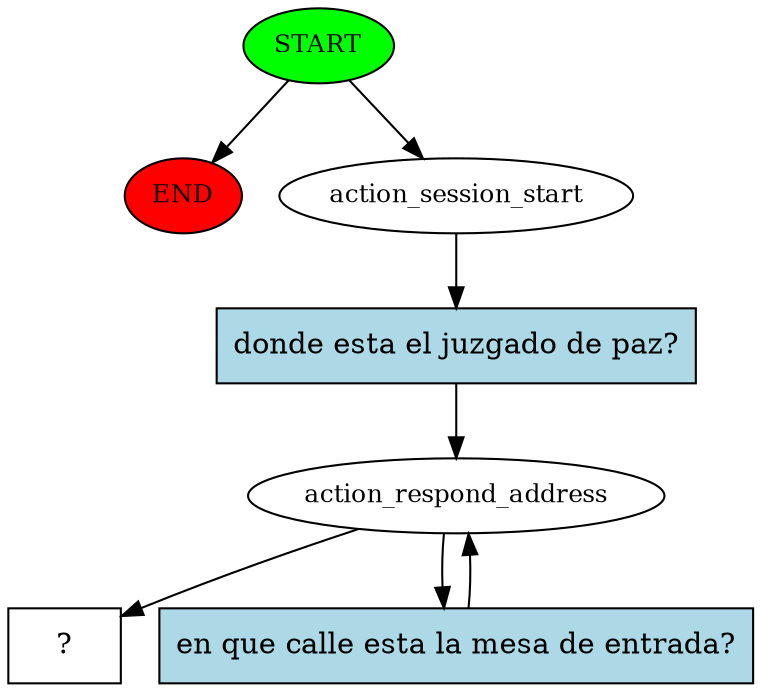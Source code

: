digraph  {
0 [class="start active", fillcolor=green, fontsize=12, label=START, style=filled];
"-1" [class=end, fillcolor=red, fontsize=12, label=END, style=filled];
1 [class=active, fontsize=12, label=action_session_start];
2 [class=active, fontsize=12, label=action_respond_address];
7 [class="intent dashed active", label="  ?  ", shape=rect];
8 [class="intent active", fillcolor=lightblue, label="donde esta el juzgado de paz?", shape=rect, style=filled];
9 [class="intent active", fillcolor=lightblue, label="en que calle esta la mesa de entrada?", shape=rect, style=filled];
0 -> "-1"  [class="", key=NONE, label=""];
0 -> 1  [class=active, key=NONE, label=""];
1 -> 8  [class=active, key=0];
2 -> 7  [class=active, key=NONE, label=""];
2 -> 9  [class=active, key=0];
8 -> 2  [class=active, key=0];
9 -> 2  [class=active, key=0];
}
